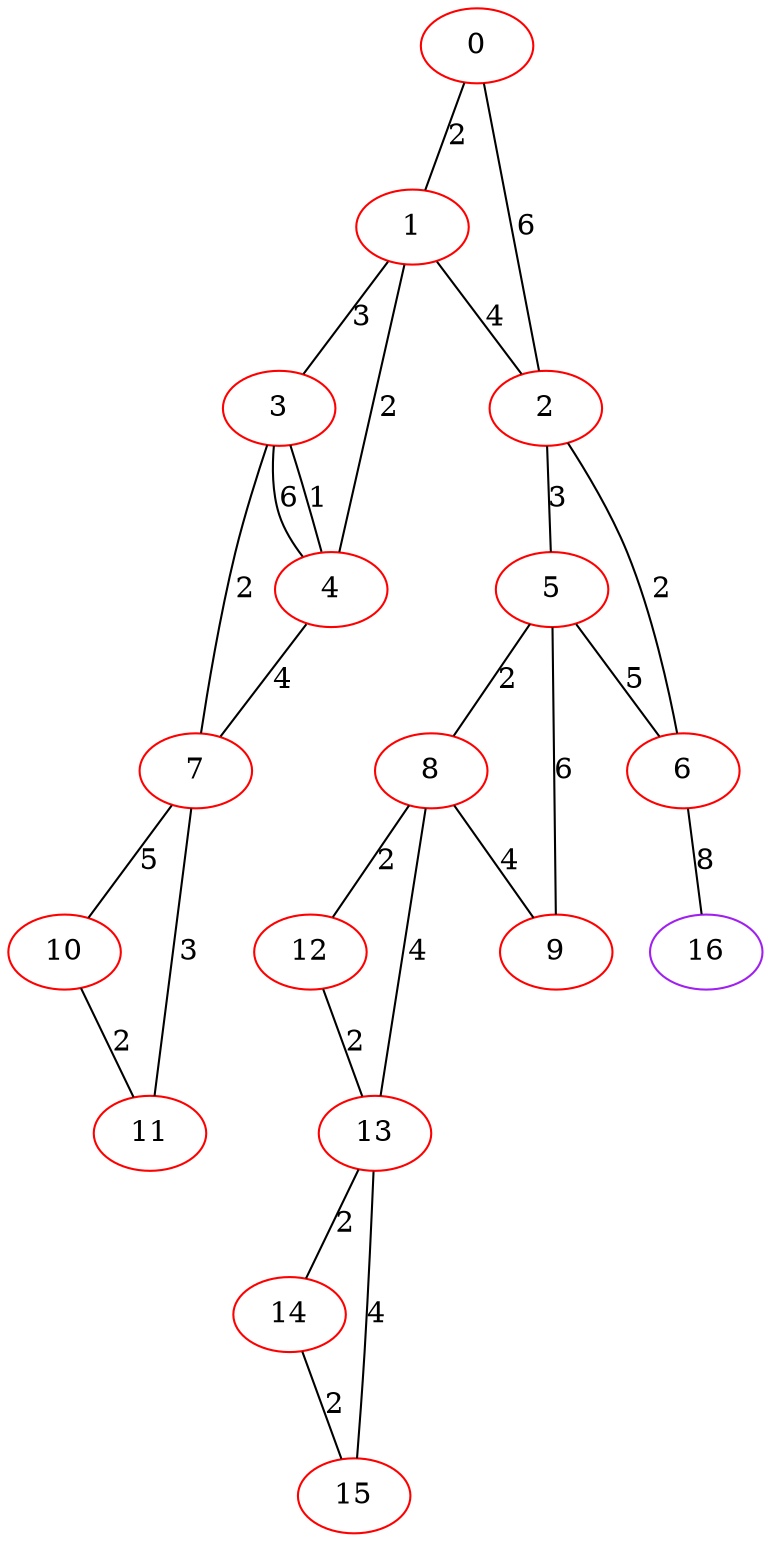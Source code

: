 graph "" {
0 [color=red, weight=1];
1 [color=red, weight=1];
2 [color=red, weight=1];
3 [color=red, weight=1];
4 [color=red, weight=1];
5 [color=red, weight=1];
6 [color=red, weight=1];
7 [color=red, weight=1];
8 [color=red, weight=1];
9 [color=red, weight=1];
10 [color=red, weight=1];
11 [color=red, weight=1];
12 [color=red, weight=1];
13 [color=red, weight=1];
14 [color=red, weight=1];
15 [color=red, weight=1];
16 [color=purple, weight=4];
0 -- 1  [key=0, label=2];
0 -- 2  [key=0, label=6];
1 -- 2  [key=0, label=4];
1 -- 3  [key=0, label=3];
1 -- 4  [key=0, label=2];
2 -- 5  [key=0, label=3];
2 -- 6  [key=0, label=2];
3 -- 4  [key=0, label=1];
3 -- 4  [key=1, label=6];
3 -- 7  [key=0, label=2];
4 -- 7  [key=0, label=4];
5 -- 8  [key=0, label=2];
5 -- 9  [key=0, label=6];
5 -- 6  [key=0, label=5];
6 -- 16  [key=0, label=8];
7 -- 10  [key=0, label=5];
7 -- 11  [key=0, label=3];
8 -- 9  [key=0, label=4];
8 -- 12  [key=0, label=2];
8 -- 13  [key=0, label=4];
10 -- 11  [key=0, label=2];
12 -- 13  [key=0, label=2];
13 -- 14  [key=0, label=2];
13 -- 15  [key=0, label=4];
14 -- 15  [key=0, label=2];
}
